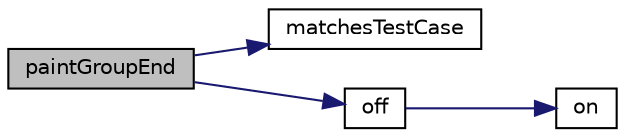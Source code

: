 digraph "paintGroupEnd"
{
  edge [fontname="Helvetica",fontsize="10",labelfontname="Helvetica",labelfontsize="10"];
  node [fontname="Helvetica",fontsize="10",shape=record];
  rankdir="LR";
  Node1 [label="paintGroupEnd",height=0.2,width=0.4,color="black", fillcolor="grey75", style="filled" fontcolor="black"];
  Node1 -> Node2 [color="midnightblue",fontsize="10",style="solid",fontname="Helvetica"];
  Node2 [label="matchesTestCase",height=0.2,width=0.4,color="black", fillcolor="white", style="filled",URL="$class_selective_reporter.html#ab39a57be56ea1dbed9810e489e118537"];
  Node1 -> Node3 [color="midnightblue",fontsize="10",style="solid",fontname="Helvetica"];
  Node3 [label="off",height=0.2,width=0.4,color="black", fillcolor="white", style="filled",URL="$class_selective_reporter.html#adfad43ebc9b015cb024502683123c333"];
  Node3 -> Node4 [color="midnightblue",fontsize="10",style="solid",fontname="Helvetica"];
  Node4 [label="on",height=0.2,width=0.4,color="black", fillcolor="white", style="filled",URL="$class_selective_reporter.html#a1cbf019e98ce123a5d400bcc2baad28b"];
}

